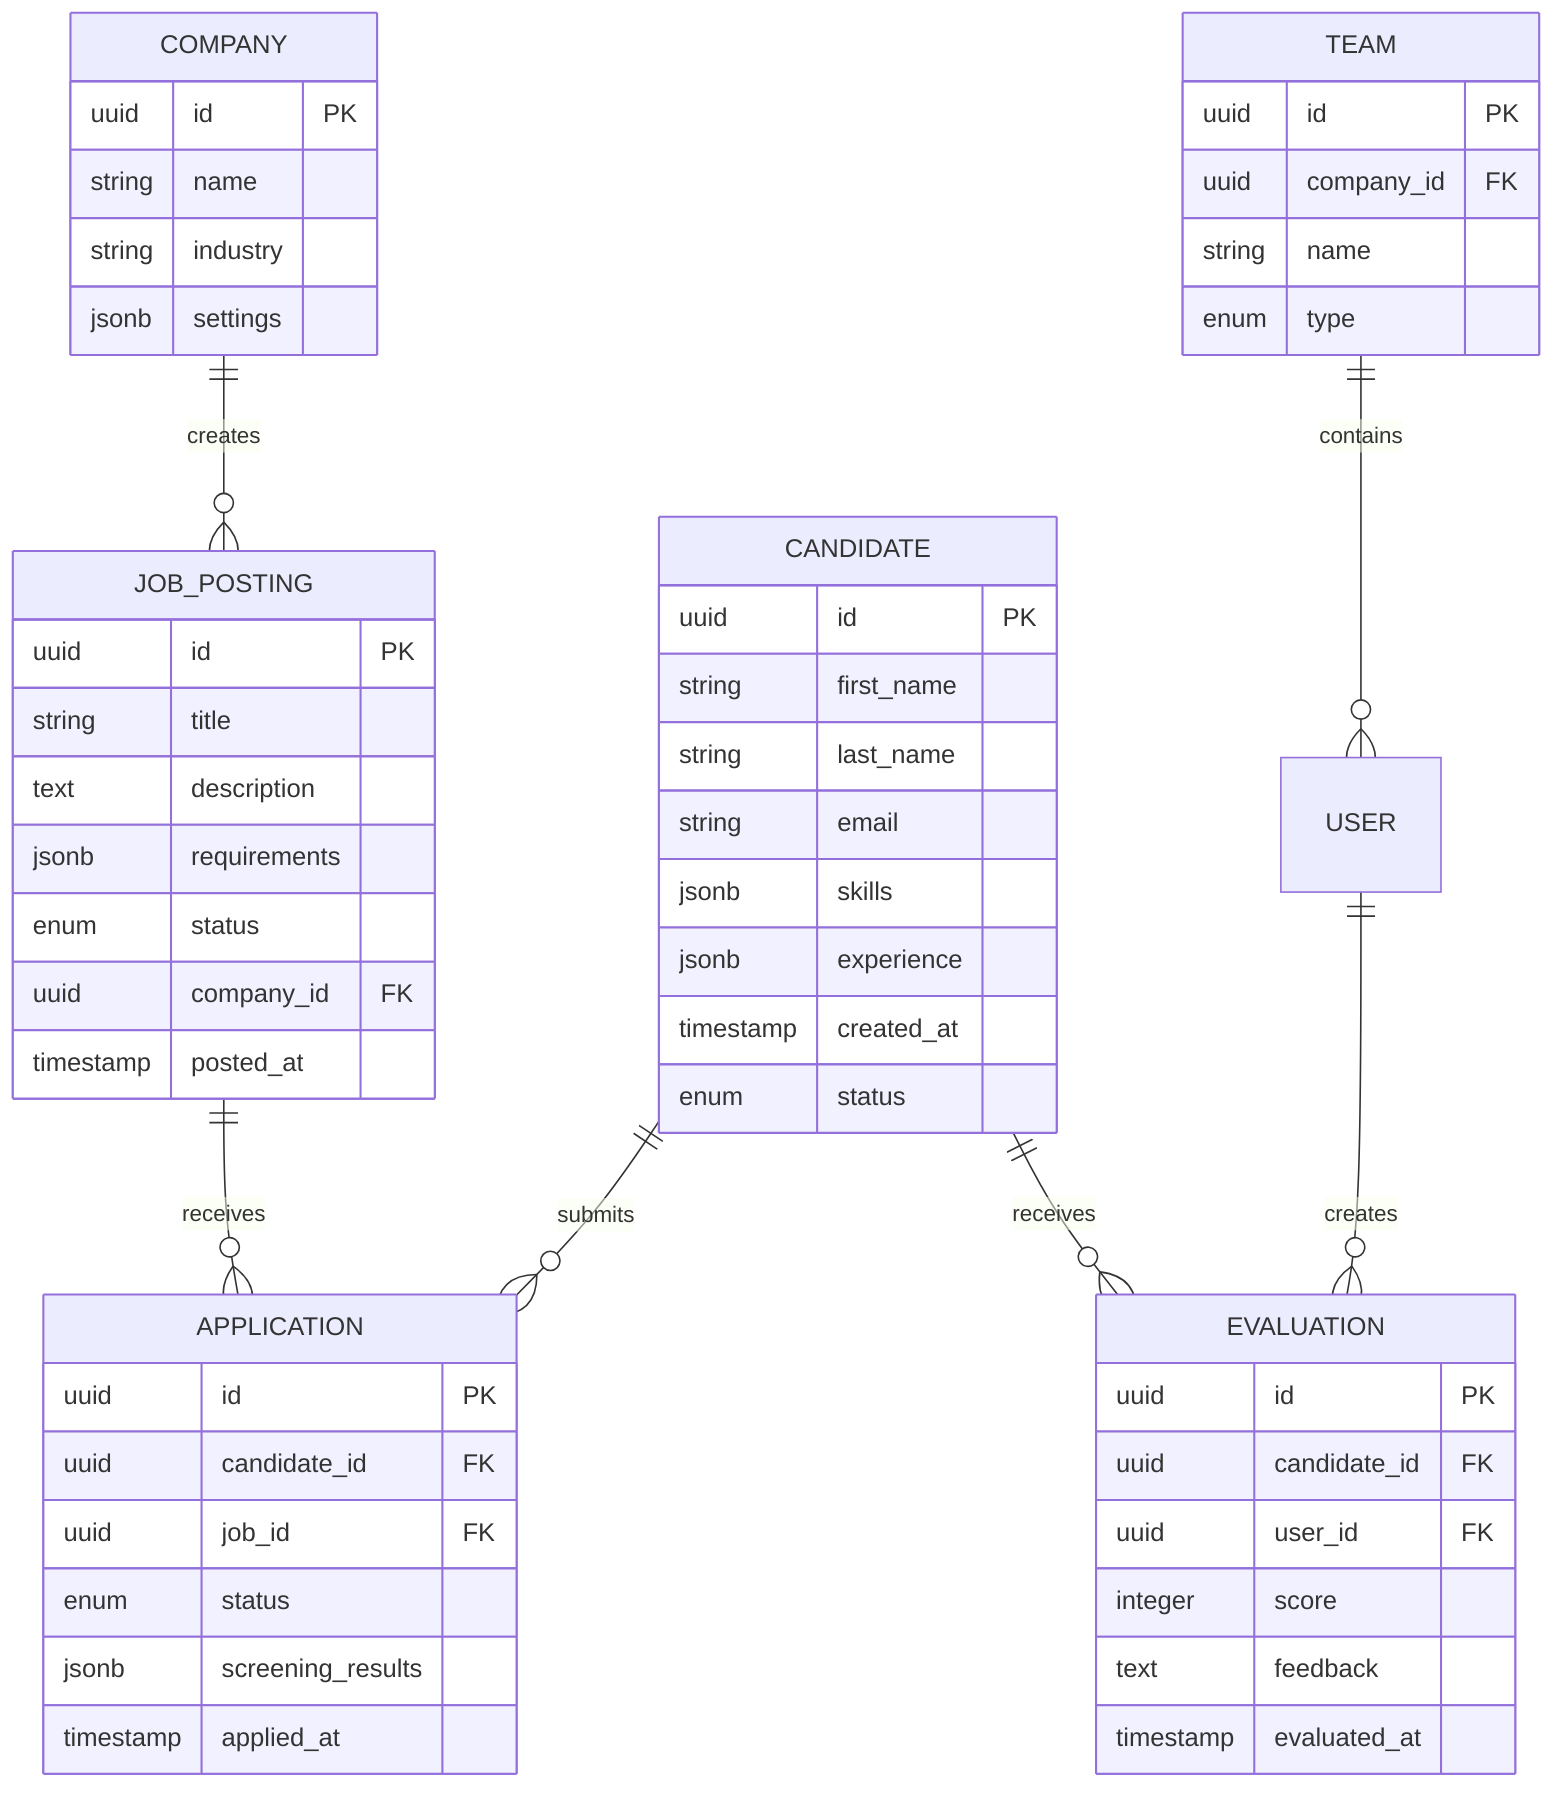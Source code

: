erDiagram
    CANDIDATE ||--o{ APPLICATION : submits
    JOB_POSTING ||--o{ APPLICATION : receives
    USER ||--o{ EVALUATION : creates
    CANDIDATE ||--o{ EVALUATION : receives
    COMPANY ||--o{ JOB_POSTING : creates
    TEAM ||--o{ USER : contains

    CANDIDATE {
        uuid id PK
        string first_name
        string last_name
        string email
        jsonb skills
        jsonb experience
        timestamp created_at
        enum status
    }

    JOB_POSTING {
        uuid id PK
        string title
        text description
        jsonb requirements
        enum status
        uuid company_id FK
        timestamp posted_at
    }

    APPLICATION {
        uuid id PK
        uuid candidate_id FK
        uuid job_id FK
        enum status
        jsonb screening_results
        timestamp applied_at
    }

    EVALUATION {
        uuid id PK
        uuid candidate_id FK
        uuid user_id FK
        integer score
        text feedback
        timestamp evaluated_at
    }

    COMPANY {
        uuid id PK
        string name
        string industry
        jsonb settings
    }

    TEAM {
        uuid id PK
        uuid company_id FK
        string name
        enum type
    }